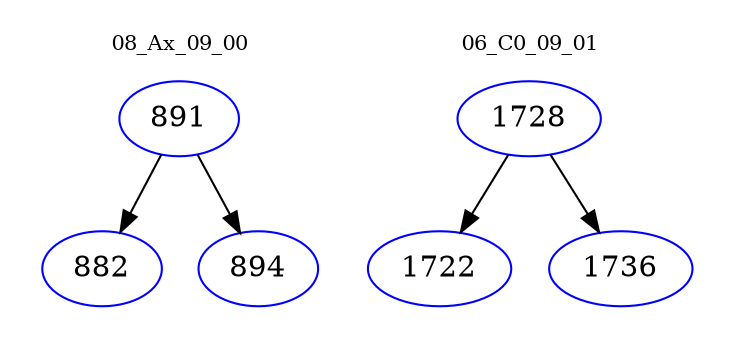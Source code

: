 digraph{
subgraph cluster_0 {
color = white
label = "08_Ax_09_00";
fontsize=10;
T0_891 [label="891", color="blue"]
T0_891 -> T0_882 [color="black"]
T0_882 [label="882", color="blue"]
T0_891 -> T0_894 [color="black"]
T0_894 [label="894", color="blue"]
}
subgraph cluster_1 {
color = white
label = "06_C0_09_01";
fontsize=10;
T1_1728 [label="1728", color="blue"]
T1_1728 -> T1_1722 [color="black"]
T1_1722 [label="1722", color="blue"]
T1_1728 -> T1_1736 [color="black"]
T1_1736 [label="1736", color="blue"]
}
}
